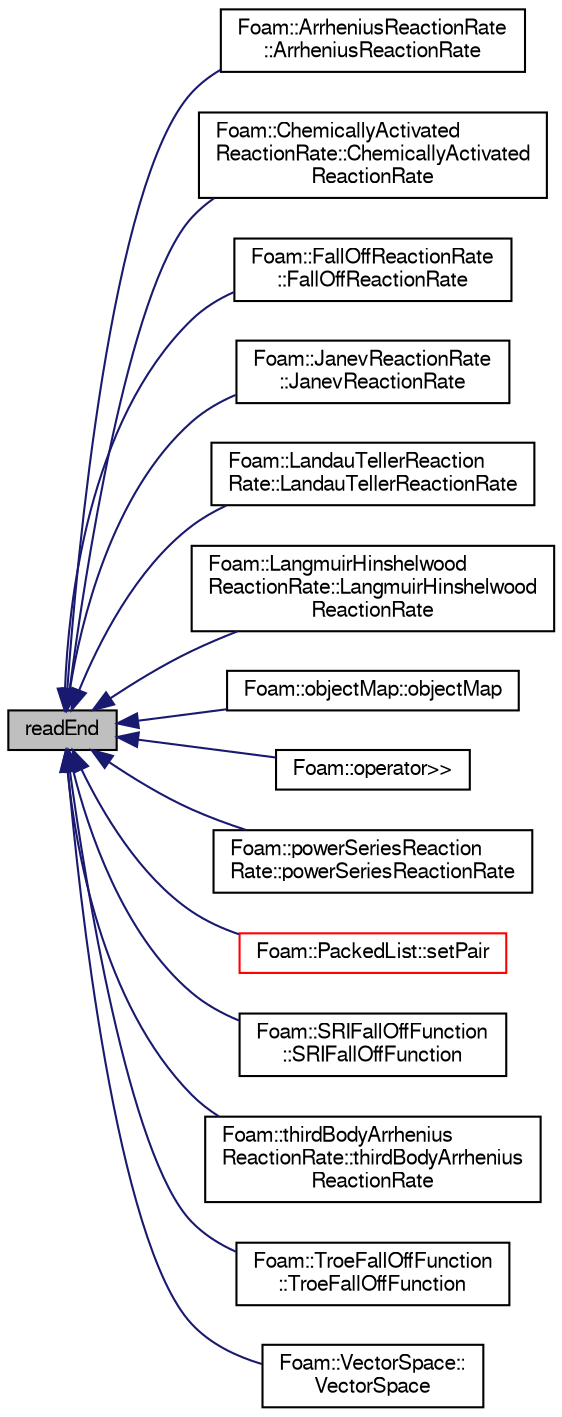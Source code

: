 digraph "readEnd"
{
  bgcolor="transparent";
  edge [fontname="FreeSans",fontsize="10",labelfontname="FreeSans",labelfontsize="10"];
  node [fontname="FreeSans",fontsize="10",shape=record];
  rankdir="LR";
  Node1 [label="readEnd",height=0.2,width=0.4,color="black", fillcolor="grey75", style="filled" fontcolor="black"];
  Node1 -> Node2 [dir="back",color="midnightblue",fontsize="10",style="solid",fontname="FreeSans"];
  Node2 [label="Foam::ArrheniusReactionRate\l::ArrheniusReactionRate",height=0.2,width=0.4,color="black",URL="$a00062.html#adf921c6c13814d17970ff3016840a46b",tooltip="Construct from Istream. "];
  Node1 -> Node3 [dir="back",color="midnightblue",fontsize="10",style="solid",fontname="FreeSans"];
  Node3 [label="Foam::ChemicallyActivated\lReactionRate::ChemicallyActivated\lReactionRate",height=0.2,width=0.4,color="black",URL="$a00254.html#a24b7d8c9a9594445ed1b455e3d8832a7",tooltip="Construct from Istream. "];
  Node1 -> Node4 [dir="back",color="midnightblue",fontsize="10",style="solid",fontname="FreeSans"];
  Node4 [label="Foam::FallOffReactionRate\l::FallOffReactionRate",height=0.2,width=0.4,color="black",URL="$a00724.html#ac69e94291ba98edd50a045ec6376179d",tooltip="Construct from Istream. "];
  Node1 -> Node5 [dir="back",color="midnightblue",fontsize="10",style="solid",fontname="FreeSans"];
  Node5 [label="Foam::JanevReactionRate\l::JanevReactionRate",height=0.2,width=0.4,color="black",URL="$a01180.html#a27be09a18be2e17fdedd81589c5f89ca",tooltip="Construct from Istream. "];
  Node1 -> Node6 [dir="back",color="midnightblue",fontsize="10",style="solid",fontname="FreeSans"];
  Node6 [label="Foam::LandauTellerReaction\lRate::LandauTellerReactionRate",height=0.2,width=0.4,color="black",URL="$a01231.html#aa74f9d2db10015d5fc36aa6b922240b7",tooltip="Construct from Istream. "];
  Node1 -> Node7 [dir="back",color="midnightblue",fontsize="10",style="solid",fontname="FreeSans"];
  Node7 [label="Foam::LangmuirHinshelwood\lReactionRate::LangmuirHinshelwood\lReactionRate",height=0.2,width=0.4,color="black",URL="$a01232.html#afc23ff2ebf6c1e5918b9ce9b66e66d8e",tooltip="Construct from Istream. "];
  Node1 -> Node8 [dir="back",color="midnightblue",fontsize="10",style="solid",fontname="FreeSans"];
  Node8 [label="Foam::objectMap::objectMap",height=0.2,width=0.4,color="black",URL="$a01639.html#a8ae1f28e022916a25324b8c56a4ec40a",tooltip="Construct from Istream. "];
  Node1 -> Node9 [dir="back",color="midnightblue",fontsize="10",style="solid",fontname="FreeSans"];
  Node9 [label="Foam::operator\>\>",height=0.2,width=0.4,color="black",URL="$a10237.html#a07309e1430797865f502ed5f5e881958"];
  Node1 -> Node10 [dir="back",color="midnightblue",fontsize="10",style="solid",fontname="FreeSans"];
  Node10 [label="Foam::powerSeriesReaction\lRate::powerSeriesReactionRate",height=0.2,width=0.4,color="black",URL="$a01890.html#a8ddc4240c0a56ec3009ff25a0e6e6673",tooltip="Construct from Istream. "];
  Node1 -> Node11 [dir="back",color="midnightblue",fontsize="10",style="solid",fontname="FreeSans"];
  Node11 [label="Foam::PackedList::setPair",height=0.2,width=0.4,color="red",URL="$a01707.html#a5dbccafa30099ab95314b742afb23223",tooltip="Read an index/value pair and set accordingly. "];
  Node1 -> Node12 [dir="back",color="midnightblue",fontsize="10",style="solid",fontname="FreeSans"];
  Node12 [label="Foam::SRIFallOffFunction\l::SRIFallOffFunction",height=0.2,width=0.4,color="black",URL="$a02349.html#a067c6725d6d5bce2d863407537a7aaab",tooltip="Construct from Istream. "];
  Node1 -> Node13 [dir="back",color="midnightblue",fontsize="10",style="solid",fontname="FreeSans"];
  Node13 [label="Foam::thirdBodyArrhenius\lReactionRate::thirdBodyArrhenius\lReactionRate",height=0.2,width=0.4,color="black",URL="$a02529.html#af5a9b238ef286e3e7ef847644d9fb031",tooltip="Construct from Istream. "];
  Node1 -> Node14 [dir="back",color="midnightblue",fontsize="10",style="solid",fontname="FreeSans"];
  Node14 [label="Foam::TroeFallOffFunction\l::TroeFallOffFunction",height=0.2,width=0.4,color="black",URL="$a02618.html#a61286891406ee2656116c98e24198055",tooltip="Construct from Istream. "];
  Node1 -> Node15 [dir="back",color="midnightblue",fontsize="10",style="solid",fontname="FreeSans"];
  Node15 [label="Foam::VectorSpace::\lVectorSpace",height=0.2,width=0.4,color="black",URL="$a02717.html#ae1168e777621620f3b6be63978e5f269",tooltip="Construct from Istream. "];
}
